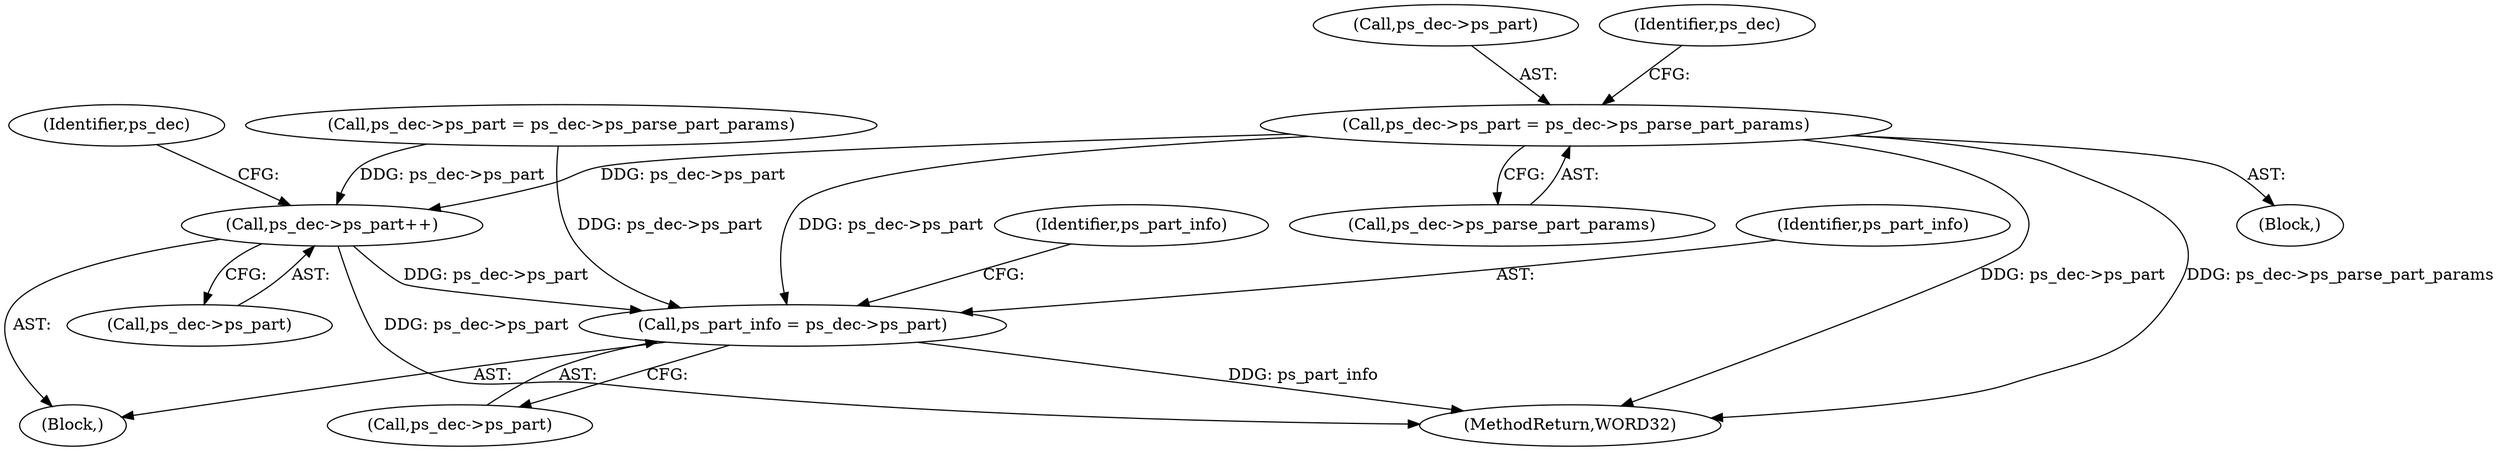 digraph "0_Android_4a524d3a8ae9aa20c36430008e6bd429443f8f1d_1@pointer" {
"1001160" [label="(Call,ps_dec->ps_part = ps_dec->ps_parse_part_params)"];
"1001042" [label="(Call,ps_part_info = ps_dec->ps_part)"];
"1001057" [label="(Call,ps_dec->ps_part++)"];
"1000931" [label="(Block,)"];
"1001044" [label="(Call,ps_dec->ps_part)"];
"1001164" [label="(Call,ps_dec->ps_parse_part_params)"];
"1001284" [label="(MethodReturn,WORD32)"];
"1001058" [label="(Call,ps_dec->ps_part)"];
"1001161" [label="(Call,ps_dec->ps_part)"];
"1001147" [label="(Block,)"];
"1001049" [label="(Identifier,ps_part_info)"];
"1001043" [label="(Identifier,ps_part_info)"];
"1001169" [label="(Identifier,ps_dec)"];
"1001062" [label="(Identifier,ps_dec)"];
"1000873" [label="(Call,ps_dec->ps_part = ps_dec->ps_parse_part_params)"];
"1001057" [label="(Call,ps_dec->ps_part++)"];
"1001042" [label="(Call,ps_part_info = ps_dec->ps_part)"];
"1001160" [label="(Call,ps_dec->ps_part = ps_dec->ps_parse_part_params)"];
"1001160" -> "1001147"  [label="AST: "];
"1001160" -> "1001164"  [label="CFG: "];
"1001161" -> "1001160"  [label="AST: "];
"1001164" -> "1001160"  [label="AST: "];
"1001169" -> "1001160"  [label="CFG: "];
"1001160" -> "1001284"  [label="DDG: ps_dec->ps_parse_part_params"];
"1001160" -> "1001284"  [label="DDG: ps_dec->ps_part"];
"1001160" -> "1001042"  [label="DDG: ps_dec->ps_part"];
"1001160" -> "1001057"  [label="DDG: ps_dec->ps_part"];
"1001042" -> "1000931"  [label="AST: "];
"1001042" -> "1001044"  [label="CFG: "];
"1001043" -> "1001042"  [label="AST: "];
"1001044" -> "1001042"  [label="AST: "];
"1001049" -> "1001042"  [label="CFG: "];
"1001042" -> "1001284"  [label="DDG: ps_part_info"];
"1000873" -> "1001042"  [label="DDG: ps_dec->ps_part"];
"1001057" -> "1001042"  [label="DDG: ps_dec->ps_part"];
"1001057" -> "1000931"  [label="AST: "];
"1001057" -> "1001058"  [label="CFG: "];
"1001058" -> "1001057"  [label="AST: "];
"1001062" -> "1001057"  [label="CFG: "];
"1001057" -> "1001284"  [label="DDG: ps_dec->ps_part"];
"1000873" -> "1001057"  [label="DDG: ps_dec->ps_part"];
}
